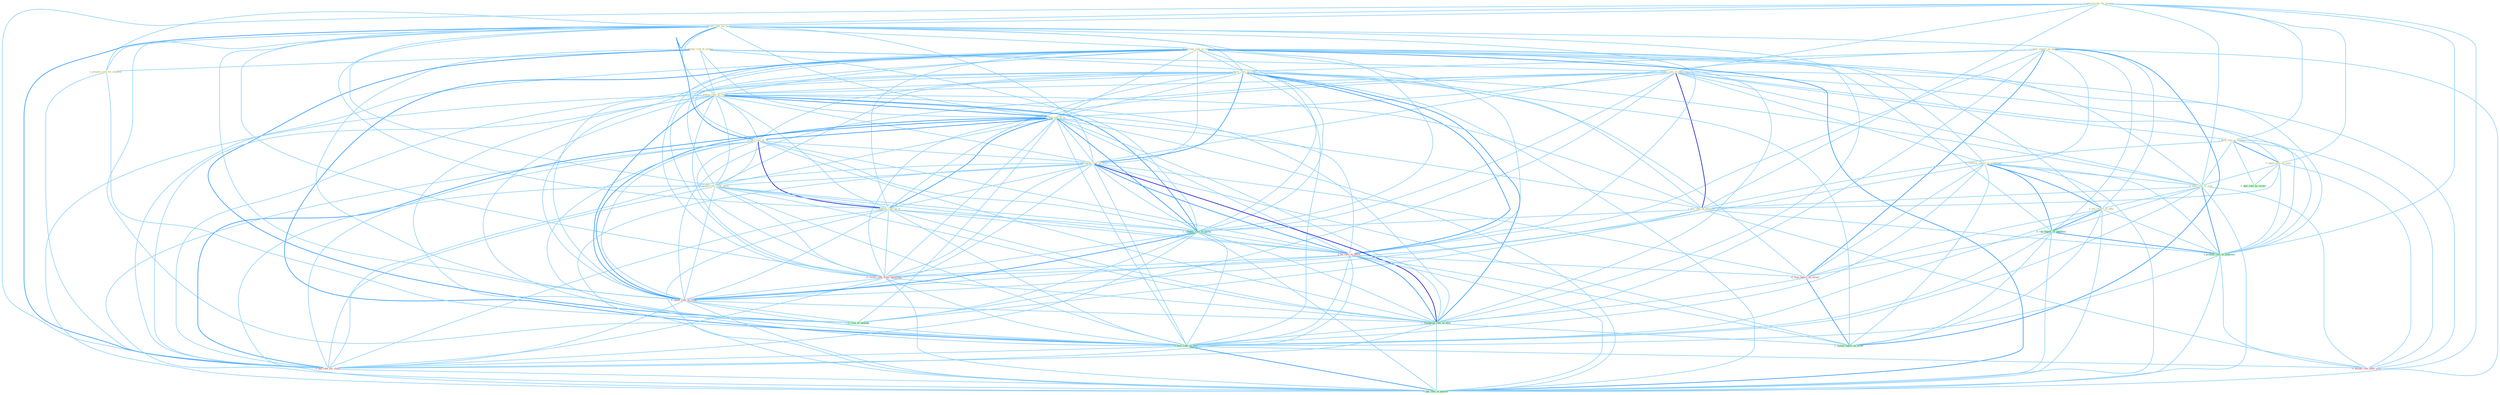 Graph G{ 
    node
    [shape=polygon,style=filled,width=.5,height=.06,color="#BDFCC9",fixedsize=true,fontsize=4,
    fontcolor="#2f4f4f"];
    {node
    [color="#ffffe0", fontcolor="#8b7d6b"] "1_provid_role_for_govern " "1_hear_report_on_experi " "1_elimin_risk_of_prepay " "1_plai_role_of_entitynam " "0_rais_rate_for_busi " "0_increas_rate_in_coupl " "1_lower_rate_on_issu " "1_present_risk_for_investor " "1_back_role_as_mediat " "1_expect_rate_of_return " "0_ignor_role_as_sourc " "1_confirm_report_in_entitynam " "1_had_rate_of_% " "0_rais_rate_by_% " "1_downgrad_rate_on_firm " "0_take_role_in_issu " "1_plai_role_of_messiah " "0_negoti_rate_with_thrift " "0_tell_report_in_offic " "0_depress_rate_by_% "}
{node [color="#fff0f5", fontcolor="#b22222"] "0_ha_rate_on_morn " "0_receiv_rate_from_entitynam " "0_stop_report_on_street " "0_choos_rate_of_rebat " "0_assum_role_after_year " "0_had_rate_for_yield "}
edge [color="#B0E2FF"];

	"1_provid_role_for_govern " -- "1_plai_role_of_entitynam " [w="1", color="#87cefa" ];
	"1_provid_role_for_govern " -- "0_rais_rate_for_busi " [w="1", color="#87cefa" ];
	"1_provid_role_for_govern " -- "1_present_risk_for_investor " [w="1", color="#87cefa" ];
	"1_provid_role_for_govern " -- "1_back_role_as_mediat " [w="1", color="#87cefa" ];
	"1_provid_role_for_govern " -- "0_ignor_role_as_sourc " [w="1", color="#87cefa" ];
	"1_provid_role_for_govern " -- "0_take_role_in_issu " [w="1", color="#87cefa" ];
	"1_provid_role_for_govern " -- "1_plai_role_of_messiah " [w="1", color="#87cefa" ];
	"1_provid_role_for_govern " -- "1_portrai_role_in_yearnum " [w="1", color="#87cefa" ];
	"1_provid_role_for_govern " -- "0_assum_role_after_year " [w="1", color="#87cefa" ];
	"1_provid_role_for_govern " -- "0_had_rate_for_yield " [w="1", color="#87cefa" ];
	"1_hear_report_on_experi " -- "1_lower_rate_on_issu " [w="1", color="#87cefa" ];
	"1_hear_report_on_experi " -- "1_confirm_report_in_entitynam " [w="1", color="#87cefa" ];
	"1_hear_report_on_experi " -- "1_downgrad_rate_on_firm " [w="1", color="#87cefa" ];
	"1_hear_report_on_experi " -- "0_tell_report_in_offic " [w="1", color="#87cefa" ];
	"1_hear_report_on_experi " -- "0_ran_report_in_yearnum " [w="1", color="#87cefa" ];
	"1_hear_report_on_experi " -- "0_ha_rate_on_morn " [w="1", color="#87cefa" ];
	"1_hear_report_on_experi " -- "0_stop_report_on_street " [w="2", color="#1e90ff" , len=0.8];
	"1_hear_report_on_experi " -- "1_downgrad_rate_on_debt " [w="1", color="#87cefa" ];
	"1_hear_report_on_experi " -- "1_includ_report_on_trade " [w="2", color="#1e90ff" , len=0.8];
	"1_elimin_risk_of_prepay " -- "1_plai_role_of_entitynam " [w="1", color="#87cefa" ];
	"1_elimin_risk_of_prepay " -- "1_present_risk_for_investor " [w="1", color="#87cefa" ];
	"1_elimin_risk_of_prepay " -- "1_expect_rate_of_return " [w="1", color="#87cefa" ];
	"1_elimin_risk_of_prepay " -- "1_had_rate_of_% " [w="1", color="#87cefa" ];
	"1_elimin_risk_of_prepay " -- "1_plai_role_of_messiah " [w="1", color="#87cefa" ];
	"1_elimin_risk_of_prepay " -- "1_compar_rate_of_group " [w="1", color="#87cefa" ];
	"1_elimin_risk_of_prepay " -- "0_choos_rate_of_rebat " [w="1", color="#87cefa" ];
	"1_elimin_risk_of_prepay " -- "1_'s_risk_of_messag " [w="2", color="#1e90ff" , len=0.8];
	"1_plai_role_of_entitynam " -- "1_back_role_as_mediat " [w="1", color="#87cefa" ];
	"1_plai_role_of_entitynam " -- "1_expect_rate_of_return " [w="1", color="#87cefa" ];
	"1_plai_role_of_entitynam " -- "0_ignor_role_as_sourc " [w="1", color="#87cefa" ];
	"1_plai_role_of_entitynam " -- "1_confirm_report_in_entitynam " [w="1", color="#87cefa" ];
	"1_plai_role_of_entitynam " -- "1_had_rate_of_% " [w="1", color="#87cefa" ];
	"1_plai_role_of_entitynam " -- "0_take_role_in_issu " [w="1", color="#87cefa" ];
	"1_plai_role_of_entitynam " -- "1_plai_role_of_messiah " [w="3", color="#0000cd" , len=0.6];
	"1_plai_role_of_entitynam " -- "1_compar_rate_of_group " [w="1", color="#87cefa" ];
	"1_plai_role_of_entitynam " -- "0_receiv_rate_from_entitynam " [w="1", color="#87cefa" ];
	"1_plai_role_of_entitynam " -- "0_choos_rate_of_rebat " [w="1", color="#87cefa" ];
	"1_plai_role_of_entitynam " -- "1_'s_risk_of_messag " [w="1", color="#87cefa" ];
	"1_plai_role_of_entitynam " -- "1_portrai_role_in_yearnum " [w="1", color="#87cefa" ];
	"1_plai_role_of_entitynam " -- "0_assum_role_after_year " [w="1", color="#87cefa" ];
	"0_rais_rate_for_busi " -- "0_increas_rate_in_coupl " [w="1", color="#87cefa" ];
	"0_rais_rate_for_busi " -- "1_lower_rate_on_issu " [w="1", color="#87cefa" ];
	"0_rais_rate_for_busi " -- "1_present_risk_for_investor " [w="1", color="#87cefa" ];
	"0_rais_rate_for_busi " -- "1_expect_rate_of_return " [w="1", color="#87cefa" ];
	"0_rais_rate_for_busi " -- "1_had_rate_of_% " [w="1", color="#87cefa" ];
	"0_rais_rate_for_busi " -- "0_rais_rate_by_% " [w="2", color="#1e90ff" , len=0.8];
	"0_rais_rate_for_busi " -- "1_downgrad_rate_on_firm " [w="1", color="#87cefa" ];
	"0_rais_rate_for_busi " -- "0_negoti_rate_with_thrift " [w="1", color="#87cefa" ];
	"0_rais_rate_for_busi " -- "0_depress_rate_by_% " [w="1", color="#87cefa" ];
	"0_rais_rate_for_busi " -- "1_compar_rate_of_group " [w="1", color="#87cefa" ];
	"0_rais_rate_for_busi " -- "0_ha_rate_on_morn " [w="1", color="#87cefa" ];
	"0_rais_rate_for_busi " -- "0_receiv_rate_from_entitynam " [w="1", color="#87cefa" ];
	"0_rais_rate_for_busi " -- "0_choos_rate_of_rebat " [w="1", color="#87cefa" ];
	"0_rais_rate_for_busi " -- "1_downgrad_rate_on_debt " [w="1", color="#87cefa" ];
	"0_rais_rate_for_busi " -- "0_have_rate_in_year " [w="1", color="#87cefa" ];
	"0_rais_rate_for_busi " -- "0_had_rate_for_yield " [w="2", color="#1e90ff" , len=0.8];
	"0_rais_rate_for_busi " -- "0_pai_rate_in_quarter " [w="1", color="#87cefa" ];
	"0_increas_rate_in_coupl " -- "1_lower_rate_on_issu " [w="1", color="#87cefa" ];
	"0_increas_rate_in_coupl " -- "1_expect_rate_of_return " [w="1", color="#87cefa" ];
	"0_increas_rate_in_coupl " -- "1_confirm_report_in_entitynam " [w="1", color="#87cefa" ];
	"0_increas_rate_in_coupl " -- "1_had_rate_of_% " [w="1", color="#87cefa" ];
	"0_increas_rate_in_coupl " -- "0_rais_rate_by_% " [w="1", color="#87cefa" ];
	"0_increas_rate_in_coupl " -- "1_downgrad_rate_on_firm " [w="1", color="#87cefa" ];
	"0_increas_rate_in_coupl " -- "0_take_role_in_issu " [w="1", color="#87cefa" ];
	"0_increas_rate_in_coupl " -- "0_negoti_rate_with_thrift " [w="1", color="#87cefa" ];
	"0_increas_rate_in_coupl " -- "0_tell_report_in_offic " [w="1", color="#87cefa" ];
	"0_increas_rate_in_coupl " -- "0_depress_rate_by_% " [w="1", color="#87cefa" ];
	"0_increas_rate_in_coupl " -- "1_compar_rate_of_group " [w="1", color="#87cefa" ];
	"0_increas_rate_in_coupl " -- "0_ran_report_in_yearnum " [w="1", color="#87cefa" ];
	"0_increas_rate_in_coupl " -- "0_ha_rate_on_morn " [w="1", color="#87cefa" ];
	"0_increas_rate_in_coupl " -- "0_receiv_rate_from_entitynam " [w="1", color="#87cefa" ];
	"0_increas_rate_in_coupl " -- "0_choos_rate_of_rebat " [w="1", color="#87cefa" ];
	"0_increas_rate_in_coupl " -- "1_downgrad_rate_on_debt " [w="1", color="#87cefa" ];
	"0_increas_rate_in_coupl " -- "1_portrai_role_in_yearnum " [w="1", color="#87cefa" ];
	"0_increas_rate_in_coupl " -- "0_have_rate_in_year " [w="2", color="#1e90ff" , len=0.8];
	"0_increas_rate_in_coupl " -- "0_had_rate_for_yield " [w="1", color="#87cefa" ];
	"0_increas_rate_in_coupl " -- "0_pai_rate_in_quarter " [w="2", color="#1e90ff" , len=0.8];
	"1_lower_rate_on_issu " -- "1_expect_rate_of_return " [w="1", color="#87cefa" ];
	"1_lower_rate_on_issu " -- "1_had_rate_of_% " [w="1", color="#87cefa" ];
	"1_lower_rate_on_issu " -- "0_rais_rate_by_% " [w="1", color="#87cefa" ];
	"1_lower_rate_on_issu " -- "1_downgrad_rate_on_firm " [w="2", color="#1e90ff" , len=0.8];
	"1_lower_rate_on_issu " -- "0_take_role_in_issu " [w="1", color="#87cefa" ];
	"1_lower_rate_on_issu " -- "0_negoti_rate_with_thrift " [w="1", color="#87cefa" ];
	"1_lower_rate_on_issu " -- "0_depress_rate_by_% " [w="1", color="#87cefa" ];
	"1_lower_rate_on_issu " -- "1_compar_rate_of_group " [w="1", color="#87cefa" ];
	"1_lower_rate_on_issu " -- "0_ha_rate_on_morn " [w="2", color="#1e90ff" , len=0.8];
	"1_lower_rate_on_issu " -- "0_receiv_rate_from_entitynam " [w="1", color="#87cefa" ];
	"1_lower_rate_on_issu " -- "0_stop_report_on_street " [w="1", color="#87cefa" ];
	"1_lower_rate_on_issu " -- "0_choos_rate_of_rebat " [w="1", color="#87cefa" ];
	"1_lower_rate_on_issu " -- "1_downgrad_rate_on_debt " [w="2", color="#1e90ff" , len=0.8];
	"1_lower_rate_on_issu " -- "0_have_rate_in_year " [w="1", color="#87cefa" ];
	"1_lower_rate_on_issu " -- "1_includ_report_on_trade " [w="1", color="#87cefa" ];
	"1_lower_rate_on_issu " -- "0_had_rate_for_yield " [w="1", color="#87cefa" ];
	"1_lower_rate_on_issu " -- "0_pai_rate_in_quarter " [w="1", color="#87cefa" ];
	"1_present_risk_for_investor " -- "1_'s_risk_of_messag " [w="1", color="#87cefa" ];
	"1_present_risk_for_investor " -- "0_had_rate_for_yield " [w="1", color="#87cefa" ];
	"1_back_role_as_mediat " -- "0_ignor_role_as_sourc " [w="2", color="#1e90ff" , len=0.8];
	"1_back_role_as_mediat " -- "0_take_role_in_issu " [w="1", color="#87cefa" ];
	"1_back_role_as_mediat " -- "1_plai_role_of_messiah " [w="1", color="#87cefa" ];
	"1_back_role_as_mediat " -- "1_portrai_role_in_yearnum " [w="1", color="#87cefa" ];
	"1_back_role_as_mediat " -- "0_assum_role_after_year " [w="1", color="#87cefa" ];
	"1_back_role_as_mediat " -- "0_hail_rule_as_victori " [w="1", color="#87cefa" ];
	"1_expect_rate_of_return " -- "1_had_rate_of_% " [w="2", color="#1e90ff" , len=0.8];
	"1_expect_rate_of_return " -- "0_rais_rate_by_% " [w="1", color="#87cefa" ];
	"1_expect_rate_of_return " -- "1_downgrad_rate_on_firm " [w="1", color="#87cefa" ];
	"1_expect_rate_of_return " -- "1_plai_role_of_messiah " [w="1", color="#87cefa" ];
	"1_expect_rate_of_return " -- "0_negoti_rate_with_thrift " [w="1", color="#87cefa" ];
	"1_expect_rate_of_return " -- "0_depress_rate_by_% " [w="1", color="#87cefa" ];
	"1_expect_rate_of_return " -- "1_compar_rate_of_group " [w="2", color="#1e90ff" , len=0.8];
	"1_expect_rate_of_return " -- "0_ha_rate_on_morn " [w="1", color="#87cefa" ];
	"1_expect_rate_of_return " -- "0_receiv_rate_from_entitynam " [w="1", color="#87cefa" ];
	"1_expect_rate_of_return " -- "0_choos_rate_of_rebat " [w="2", color="#1e90ff" , len=0.8];
	"1_expect_rate_of_return " -- "1_downgrad_rate_on_debt " [w="1", color="#87cefa" ];
	"1_expect_rate_of_return " -- "1_'s_risk_of_messag " [w="1", color="#87cefa" ];
	"1_expect_rate_of_return " -- "0_have_rate_in_year " [w="1", color="#87cefa" ];
	"1_expect_rate_of_return " -- "0_had_rate_for_yield " [w="1", color="#87cefa" ];
	"1_expect_rate_of_return " -- "0_pai_rate_in_quarter " [w="1", color="#87cefa" ];
	"0_ignor_role_as_sourc " -- "0_take_role_in_issu " [w="1", color="#87cefa" ];
	"0_ignor_role_as_sourc " -- "1_plai_role_of_messiah " [w="1", color="#87cefa" ];
	"0_ignor_role_as_sourc " -- "1_portrai_role_in_yearnum " [w="1", color="#87cefa" ];
	"0_ignor_role_as_sourc " -- "0_assum_role_after_year " [w="1", color="#87cefa" ];
	"0_ignor_role_as_sourc " -- "0_hail_rule_as_victori " [w="1", color="#87cefa" ];
	"1_confirm_report_in_entitynam " -- "0_take_role_in_issu " [w="1", color="#87cefa" ];
	"1_confirm_report_in_entitynam " -- "0_tell_report_in_offic " [w="2", color="#1e90ff" , len=0.8];
	"1_confirm_report_in_entitynam " -- "0_ran_report_in_yearnum " [w="2", color="#1e90ff" , len=0.8];
	"1_confirm_report_in_entitynam " -- "0_receiv_rate_from_entitynam " [w="1", color="#87cefa" ];
	"1_confirm_report_in_entitynam " -- "0_stop_report_on_street " [w="1", color="#87cefa" ];
	"1_confirm_report_in_entitynam " -- "1_portrai_role_in_yearnum " [w="1", color="#87cefa" ];
	"1_confirm_report_in_entitynam " -- "0_have_rate_in_year " [w="1", color="#87cefa" ];
	"1_confirm_report_in_entitynam " -- "1_includ_report_on_trade " [w="1", color="#87cefa" ];
	"1_confirm_report_in_entitynam " -- "0_pai_rate_in_quarter " [w="1", color="#87cefa" ];
	"1_had_rate_of_% " -- "0_rais_rate_by_% " [w="2", color="#1e90ff" , len=0.8];
	"1_had_rate_of_% " -- "1_downgrad_rate_on_firm " [w="1", color="#87cefa" ];
	"1_had_rate_of_% " -- "1_plai_role_of_messiah " [w="1", color="#87cefa" ];
	"1_had_rate_of_% " -- "0_negoti_rate_with_thrift " [w="1", color="#87cefa" ];
	"1_had_rate_of_% " -- "0_depress_rate_by_% " [w="2", color="#1e90ff" , len=0.8];
	"1_had_rate_of_% " -- "1_compar_rate_of_group " [w="2", color="#1e90ff" , len=0.8];
	"1_had_rate_of_% " -- "0_ha_rate_on_morn " [w="1", color="#87cefa" ];
	"1_had_rate_of_% " -- "0_receiv_rate_from_entitynam " [w="1", color="#87cefa" ];
	"1_had_rate_of_% " -- "0_choos_rate_of_rebat " [w="2", color="#1e90ff" , len=0.8];
	"1_had_rate_of_% " -- "1_downgrad_rate_on_debt " [w="1", color="#87cefa" ];
	"1_had_rate_of_% " -- "1_'s_risk_of_messag " [w="1", color="#87cefa" ];
	"1_had_rate_of_% " -- "0_have_rate_in_year " [w="1", color="#87cefa" ];
	"1_had_rate_of_% " -- "0_had_rate_for_yield " [w="2", color="#1e90ff" , len=0.8];
	"1_had_rate_of_% " -- "0_pai_rate_in_quarter " [w="1", color="#87cefa" ];
	"0_rais_rate_by_% " -- "1_downgrad_rate_on_firm " [w="1", color="#87cefa" ];
	"0_rais_rate_by_% " -- "0_negoti_rate_with_thrift " [w="1", color="#87cefa" ];
	"0_rais_rate_by_% " -- "0_depress_rate_by_% " [w="3", color="#0000cd" , len=0.6];
	"0_rais_rate_by_% " -- "1_compar_rate_of_group " [w="1", color="#87cefa" ];
	"0_rais_rate_by_% " -- "0_ha_rate_on_morn " [w="1", color="#87cefa" ];
	"0_rais_rate_by_% " -- "0_receiv_rate_from_entitynam " [w="1", color="#87cefa" ];
	"0_rais_rate_by_% " -- "0_choos_rate_of_rebat " [w="1", color="#87cefa" ];
	"0_rais_rate_by_% " -- "1_downgrad_rate_on_debt " [w="1", color="#87cefa" ];
	"0_rais_rate_by_% " -- "0_have_rate_in_year " [w="1", color="#87cefa" ];
	"0_rais_rate_by_% " -- "0_had_rate_for_yield " [w="1", color="#87cefa" ];
	"0_rais_rate_by_% " -- "0_pai_rate_in_quarter " [w="1", color="#87cefa" ];
	"1_downgrad_rate_on_firm " -- "0_negoti_rate_with_thrift " [w="1", color="#87cefa" ];
	"1_downgrad_rate_on_firm " -- "0_depress_rate_by_% " [w="1", color="#87cefa" ];
	"1_downgrad_rate_on_firm " -- "1_compar_rate_of_group " [w="1", color="#87cefa" ];
	"1_downgrad_rate_on_firm " -- "0_ha_rate_on_morn " [w="2", color="#1e90ff" , len=0.8];
	"1_downgrad_rate_on_firm " -- "0_receiv_rate_from_entitynam " [w="1", color="#87cefa" ];
	"1_downgrad_rate_on_firm " -- "0_stop_report_on_street " [w="1", color="#87cefa" ];
	"1_downgrad_rate_on_firm " -- "0_choos_rate_of_rebat " [w="1", color="#87cefa" ];
	"1_downgrad_rate_on_firm " -- "1_downgrad_rate_on_debt " [w="3", color="#0000cd" , len=0.6];
	"1_downgrad_rate_on_firm " -- "0_have_rate_in_year " [w="1", color="#87cefa" ];
	"1_downgrad_rate_on_firm " -- "1_includ_report_on_trade " [w="1", color="#87cefa" ];
	"1_downgrad_rate_on_firm " -- "0_had_rate_for_yield " [w="1", color="#87cefa" ];
	"1_downgrad_rate_on_firm " -- "0_pai_rate_in_quarter " [w="1", color="#87cefa" ];
	"0_take_role_in_issu " -- "1_plai_role_of_messiah " [w="1", color="#87cefa" ];
	"0_take_role_in_issu " -- "0_tell_report_in_offic " [w="1", color="#87cefa" ];
	"0_take_role_in_issu " -- "0_ran_report_in_yearnum " [w="1", color="#87cefa" ];
	"0_take_role_in_issu " -- "1_portrai_role_in_yearnum " [w="2", color="#1e90ff" , len=0.8];
	"0_take_role_in_issu " -- "0_have_rate_in_year " [w="1", color="#87cefa" ];
	"0_take_role_in_issu " -- "0_assum_role_after_year " [w="1", color="#87cefa" ];
	"0_take_role_in_issu " -- "0_pai_rate_in_quarter " [w="1", color="#87cefa" ];
	"1_plai_role_of_messiah " -- "1_compar_rate_of_group " [w="1", color="#87cefa" ];
	"1_plai_role_of_messiah " -- "0_choos_rate_of_rebat " [w="1", color="#87cefa" ];
	"1_plai_role_of_messiah " -- "1_'s_risk_of_messag " [w="1", color="#87cefa" ];
	"1_plai_role_of_messiah " -- "1_portrai_role_in_yearnum " [w="1", color="#87cefa" ];
	"1_plai_role_of_messiah " -- "0_assum_role_after_year " [w="1", color="#87cefa" ];
	"0_negoti_rate_with_thrift " -- "0_depress_rate_by_% " [w="1", color="#87cefa" ];
	"0_negoti_rate_with_thrift " -- "1_compar_rate_of_group " [w="1", color="#87cefa" ];
	"0_negoti_rate_with_thrift " -- "0_ha_rate_on_morn " [w="1", color="#87cefa" ];
	"0_negoti_rate_with_thrift " -- "0_receiv_rate_from_entitynam " [w="1", color="#87cefa" ];
	"0_negoti_rate_with_thrift " -- "0_choos_rate_of_rebat " [w="1", color="#87cefa" ];
	"0_negoti_rate_with_thrift " -- "1_downgrad_rate_on_debt " [w="1", color="#87cefa" ];
	"0_negoti_rate_with_thrift " -- "0_have_rate_in_year " [w="1", color="#87cefa" ];
	"0_negoti_rate_with_thrift " -- "0_had_rate_for_yield " [w="1", color="#87cefa" ];
	"0_negoti_rate_with_thrift " -- "0_pai_rate_in_quarter " [w="1", color="#87cefa" ];
	"0_tell_report_in_offic " -- "0_ran_report_in_yearnum " [w="2", color="#1e90ff" , len=0.8];
	"0_tell_report_in_offic " -- "0_stop_report_on_street " [w="1", color="#87cefa" ];
	"0_tell_report_in_offic " -- "1_portrai_role_in_yearnum " [w="1", color="#87cefa" ];
	"0_tell_report_in_offic " -- "0_have_rate_in_year " [w="1", color="#87cefa" ];
	"0_tell_report_in_offic " -- "1_includ_report_on_trade " [w="1", color="#87cefa" ];
	"0_tell_report_in_offic " -- "0_pai_rate_in_quarter " [w="1", color="#87cefa" ];
	"0_depress_rate_by_% " -- "1_compar_rate_of_group " [w="1", color="#87cefa" ];
	"0_depress_rate_by_% " -- "0_ha_rate_on_morn " [w="1", color="#87cefa" ];
	"0_depress_rate_by_% " -- "0_receiv_rate_from_entitynam " [w="1", color="#87cefa" ];
	"0_depress_rate_by_% " -- "0_choos_rate_of_rebat " [w="1", color="#87cefa" ];
	"0_depress_rate_by_% " -- "1_downgrad_rate_on_debt " [w="1", color="#87cefa" ];
	"0_depress_rate_by_% " -- "0_have_rate_in_year " [w="1", color="#87cefa" ];
	"0_depress_rate_by_% " -- "0_had_rate_for_yield " [w="1", color="#87cefa" ];
	"0_depress_rate_by_% " -- "0_pai_rate_in_quarter " [w="1", color="#87cefa" ];
	"1_compar_rate_of_group " -- "0_ha_rate_on_morn " [w="1", color="#87cefa" ];
	"1_compar_rate_of_group " -- "0_receiv_rate_from_entitynam " [w="1", color="#87cefa" ];
	"1_compar_rate_of_group " -- "0_choos_rate_of_rebat " [w="2", color="#1e90ff" , len=0.8];
	"1_compar_rate_of_group " -- "1_downgrad_rate_on_debt " [w="1", color="#87cefa" ];
	"1_compar_rate_of_group " -- "1_'s_risk_of_messag " [w="1", color="#87cefa" ];
	"1_compar_rate_of_group " -- "0_have_rate_in_year " [w="1", color="#87cefa" ];
	"1_compar_rate_of_group " -- "0_had_rate_for_yield " [w="1", color="#87cefa" ];
	"1_compar_rate_of_group " -- "0_pai_rate_in_quarter " [w="1", color="#87cefa" ];
	"0_ran_report_in_yearnum " -- "0_stop_report_on_street " [w="1", color="#87cefa" ];
	"0_ran_report_in_yearnum " -- "1_portrai_role_in_yearnum " [w="2", color="#1e90ff" , len=0.8];
	"0_ran_report_in_yearnum " -- "0_have_rate_in_year " [w="1", color="#87cefa" ];
	"0_ran_report_in_yearnum " -- "1_includ_report_on_trade " [w="1", color="#87cefa" ];
	"0_ran_report_in_yearnum " -- "0_pai_rate_in_quarter " [w="1", color="#87cefa" ];
	"0_ha_rate_on_morn " -- "0_receiv_rate_from_entitynam " [w="1", color="#87cefa" ];
	"0_ha_rate_on_morn " -- "0_stop_report_on_street " [w="1", color="#87cefa" ];
	"0_ha_rate_on_morn " -- "0_choos_rate_of_rebat " [w="1", color="#87cefa" ];
	"0_ha_rate_on_morn " -- "1_downgrad_rate_on_debt " [w="2", color="#1e90ff" , len=0.8];
	"0_ha_rate_on_morn " -- "0_have_rate_in_year " [w="1", color="#87cefa" ];
	"0_ha_rate_on_morn " -- "1_includ_report_on_trade " [w="1", color="#87cefa" ];
	"0_ha_rate_on_morn " -- "0_had_rate_for_yield " [w="1", color="#87cefa" ];
	"0_ha_rate_on_morn " -- "0_pai_rate_in_quarter " [w="1", color="#87cefa" ];
	"0_receiv_rate_from_entitynam " -- "0_choos_rate_of_rebat " [w="1", color="#87cefa" ];
	"0_receiv_rate_from_entitynam " -- "1_downgrad_rate_on_debt " [w="1", color="#87cefa" ];
	"0_receiv_rate_from_entitynam " -- "0_have_rate_in_year " [w="1", color="#87cefa" ];
	"0_receiv_rate_from_entitynam " -- "0_had_rate_for_yield " [w="1", color="#87cefa" ];
	"0_receiv_rate_from_entitynam " -- "0_pai_rate_in_quarter " [w="1", color="#87cefa" ];
	"0_stop_report_on_street " -- "1_downgrad_rate_on_debt " [w="1", color="#87cefa" ];
	"0_stop_report_on_street " -- "1_includ_report_on_trade " [w="2", color="#1e90ff" , len=0.8];
	"0_choos_rate_of_rebat " -- "1_downgrad_rate_on_debt " [w="1", color="#87cefa" ];
	"0_choos_rate_of_rebat " -- "1_'s_risk_of_messag " [w="1", color="#87cefa" ];
	"0_choos_rate_of_rebat " -- "0_have_rate_in_year " [w="1", color="#87cefa" ];
	"0_choos_rate_of_rebat " -- "0_had_rate_for_yield " [w="1", color="#87cefa" ];
	"0_choos_rate_of_rebat " -- "0_pai_rate_in_quarter " [w="1", color="#87cefa" ];
	"1_downgrad_rate_on_debt " -- "0_have_rate_in_year " [w="1", color="#87cefa" ];
	"1_downgrad_rate_on_debt " -- "1_includ_report_on_trade " [w="1", color="#87cefa" ];
	"1_downgrad_rate_on_debt " -- "0_had_rate_for_yield " [w="1", color="#87cefa" ];
	"1_downgrad_rate_on_debt " -- "0_pai_rate_in_quarter " [w="1", color="#87cefa" ];
	"1_portrai_role_in_yearnum " -- "0_have_rate_in_year " [w="1", color="#87cefa" ];
	"1_portrai_role_in_yearnum " -- "0_assum_role_after_year " [w="1", color="#87cefa" ];
	"1_portrai_role_in_yearnum " -- "0_pai_rate_in_quarter " [w="1", color="#87cefa" ];
	"0_have_rate_in_year " -- "0_assum_role_after_year " [w="1", color="#87cefa" ];
	"0_have_rate_in_year " -- "0_had_rate_for_yield " [w="1", color="#87cefa" ];
	"0_have_rate_in_year " -- "0_pai_rate_in_quarter " [w="2", color="#1e90ff" , len=0.8];
	"0_had_rate_for_yield " -- "0_pai_rate_in_quarter " [w="1", color="#87cefa" ];
}